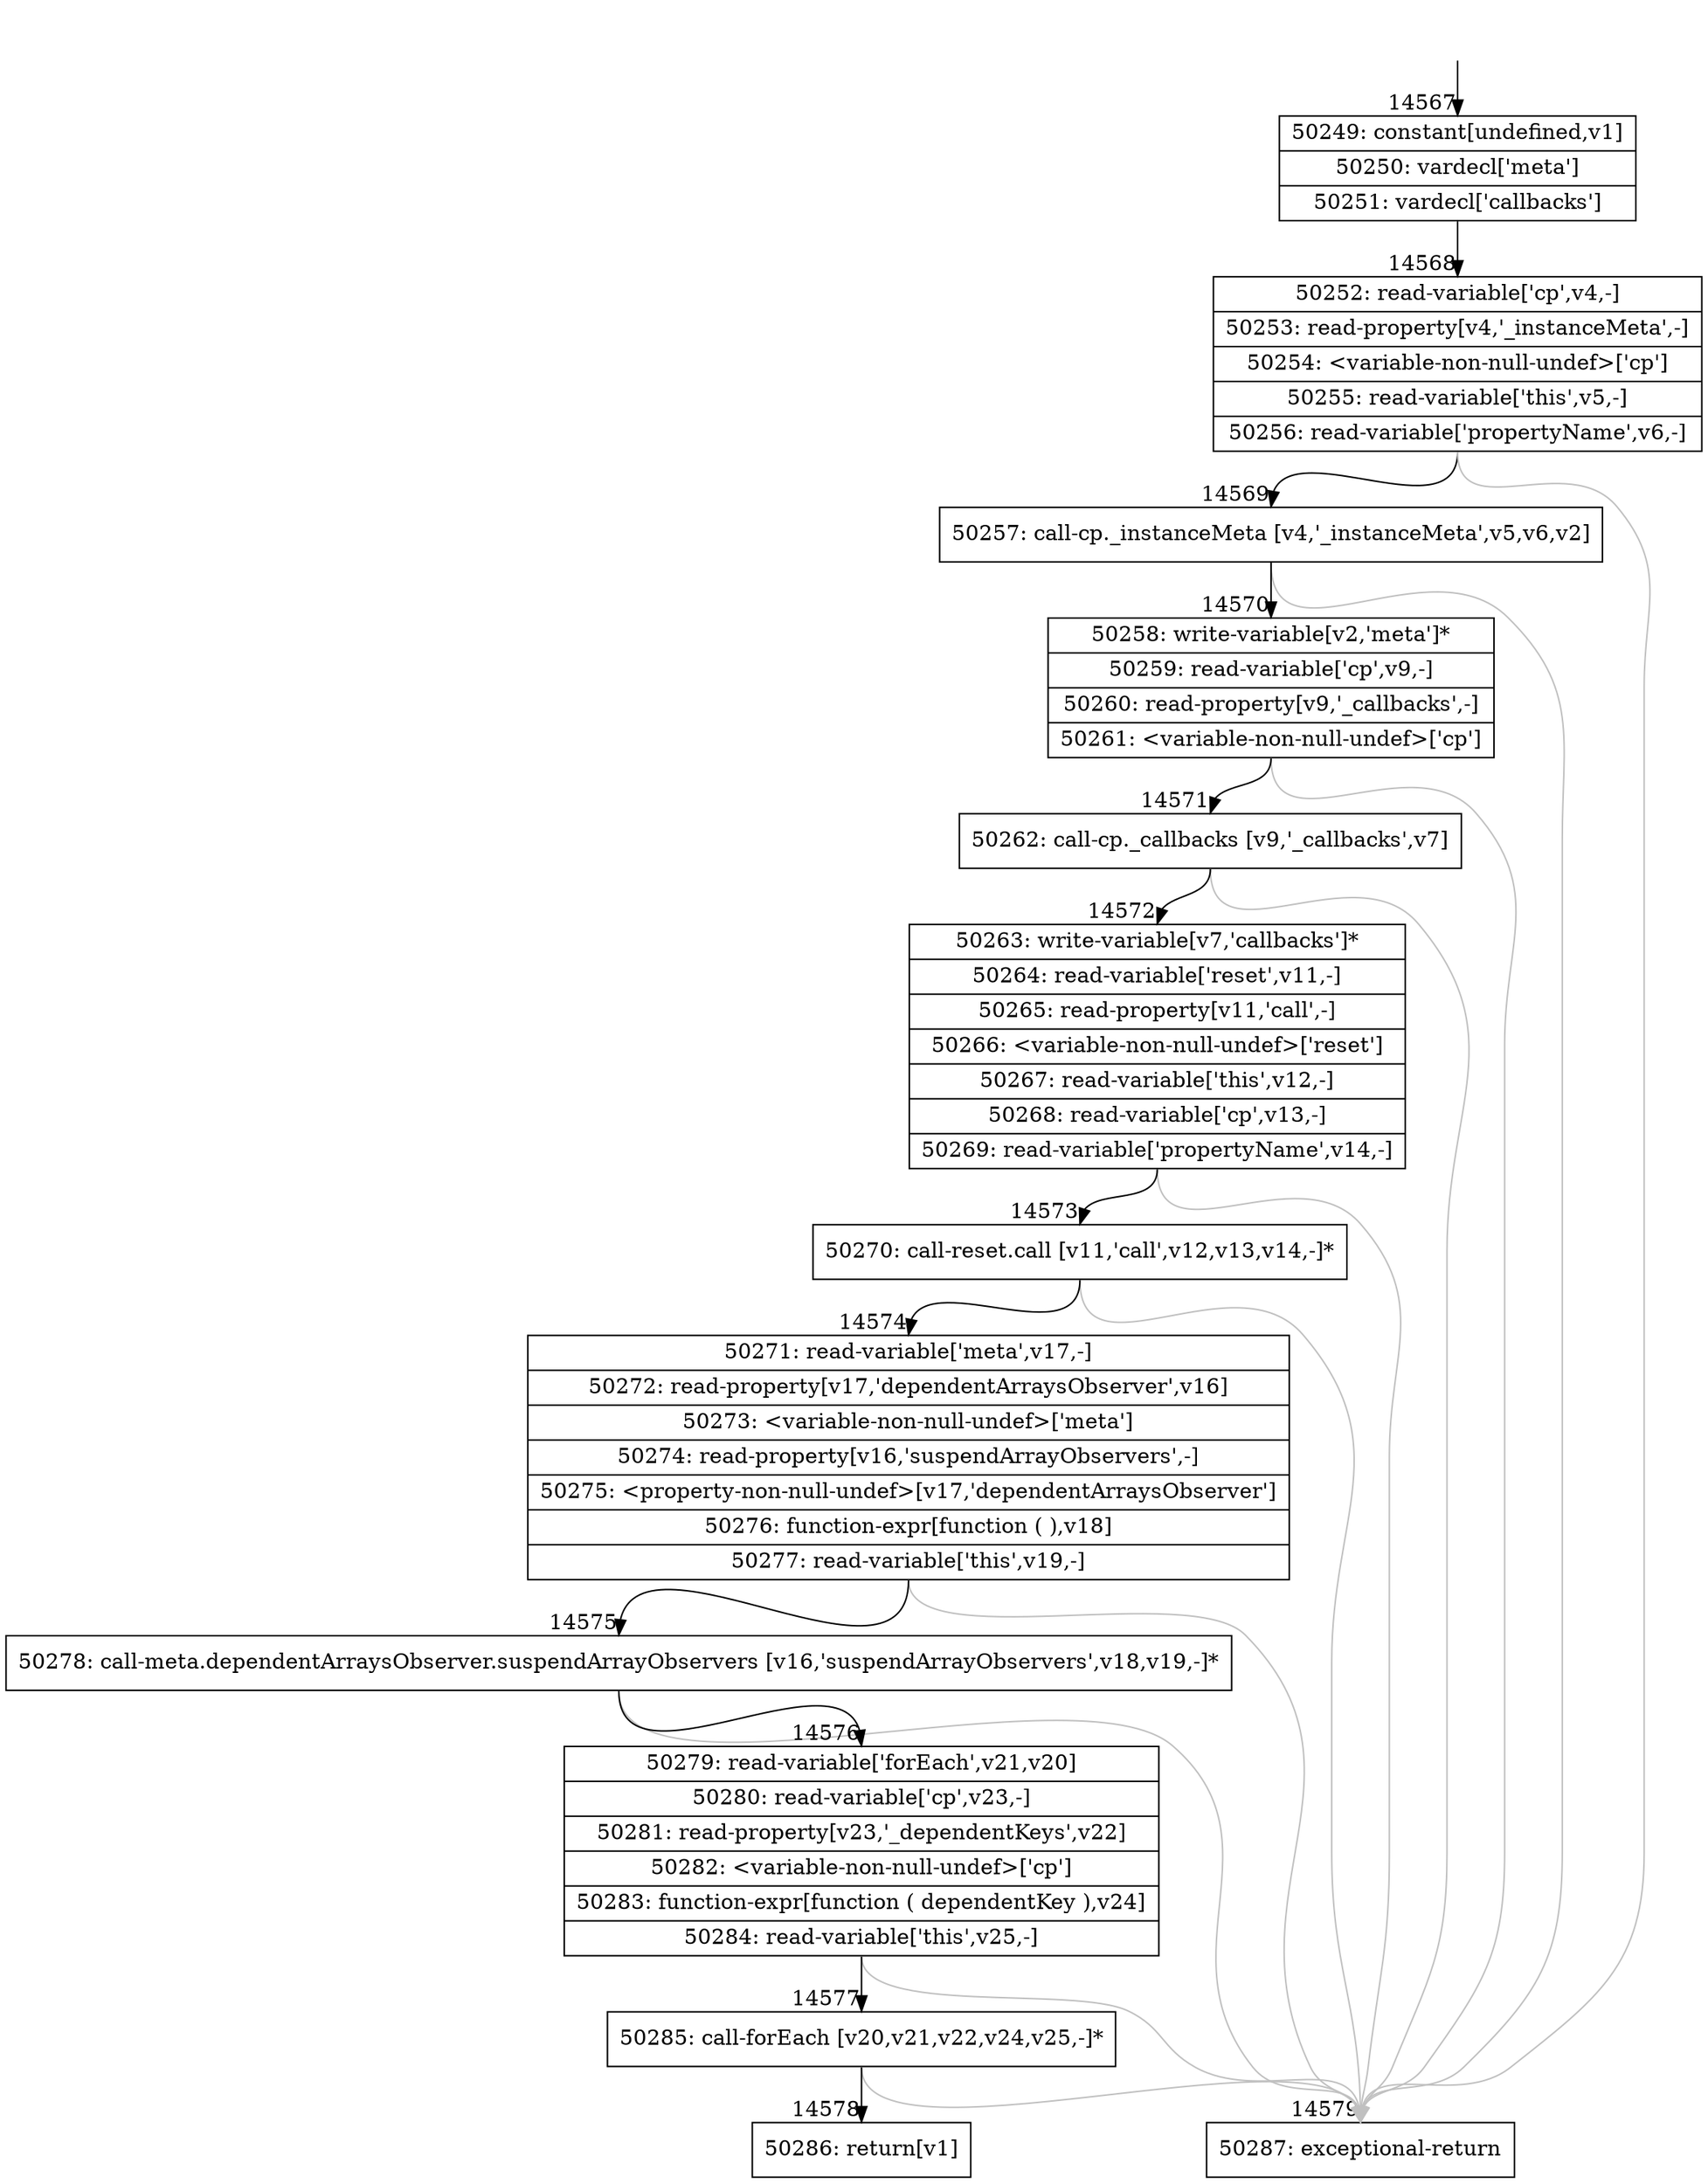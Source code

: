 digraph {
rankdir="TD"
BB_entry1213[shape=none,label=""];
BB_entry1213 -> BB14567 [tailport=s, headport=n, headlabel="    14567"]
BB14567 [shape=record label="{50249: constant[undefined,v1]|50250: vardecl['meta']|50251: vardecl['callbacks']}" ] 
BB14567 -> BB14568 [tailport=s, headport=n, headlabel="      14568"]
BB14568 [shape=record label="{50252: read-variable['cp',v4,-]|50253: read-property[v4,'_instanceMeta',-]|50254: \<variable-non-null-undef\>['cp']|50255: read-variable['this',v5,-]|50256: read-variable['propertyName',v6,-]}" ] 
BB14568 -> BB14569 [tailport=s, headport=n, headlabel="      14569"]
BB14568 -> BB14579 [tailport=s, headport=n, color=gray, headlabel="      14579"]
BB14569 [shape=record label="{50257: call-cp._instanceMeta [v4,'_instanceMeta',v5,v6,v2]}" ] 
BB14569 -> BB14570 [tailport=s, headport=n, headlabel="      14570"]
BB14569 -> BB14579 [tailport=s, headport=n, color=gray]
BB14570 [shape=record label="{50258: write-variable[v2,'meta']*|50259: read-variable['cp',v9,-]|50260: read-property[v9,'_callbacks',-]|50261: \<variable-non-null-undef\>['cp']}" ] 
BB14570 -> BB14571 [tailport=s, headport=n, headlabel="      14571"]
BB14570 -> BB14579 [tailport=s, headport=n, color=gray]
BB14571 [shape=record label="{50262: call-cp._callbacks [v9,'_callbacks',v7]}" ] 
BB14571 -> BB14572 [tailport=s, headport=n, headlabel="      14572"]
BB14571 -> BB14579 [tailport=s, headport=n, color=gray]
BB14572 [shape=record label="{50263: write-variable[v7,'callbacks']*|50264: read-variable['reset',v11,-]|50265: read-property[v11,'call',-]|50266: \<variable-non-null-undef\>['reset']|50267: read-variable['this',v12,-]|50268: read-variable['cp',v13,-]|50269: read-variable['propertyName',v14,-]}" ] 
BB14572 -> BB14573 [tailport=s, headport=n, headlabel="      14573"]
BB14572 -> BB14579 [tailport=s, headport=n, color=gray]
BB14573 [shape=record label="{50270: call-reset.call [v11,'call',v12,v13,v14,-]*}" ] 
BB14573 -> BB14574 [tailport=s, headport=n, headlabel="      14574"]
BB14573 -> BB14579 [tailport=s, headport=n, color=gray]
BB14574 [shape=record label="{50271: read-variable['meta',v17,-]|50272: read-property[v17,'dependentArraysObserver',v16]|50273: \<variable-non-null-undef\>['meta']|50274: read-property[v16,'suspendArrayObservers',-]|50275: \<property-non-null-undef\>[v17,'dependentArraysObserver']|50276: function-expr[function ( ),v18]|50277: read-variable['this',v19,-]}" ] 
BB14574 -> BB14575 [tailport=s, headport=n, headlabel="      14575"]
BB14574 -> BB14579 [tailport=s, headport=n, color=gray]
BB14575 [shape=record label="{50278: call-meta.dependentArraysObserver.suspendArrayObservers [v16,'suspendArrayObservers',v18,v19,-]*}" ] 
BB14575 -> BB14576 [tailport=s, headport=n, headlabel="      14576"]
BB14575 -> BB14579 [tailport=s, headport=n, color=gray]
BB14576 [shape=record label="{50279: read-variable['forEach',v21,v20]|50280: read-variable['cp',v23,-]|50281: read-property[v23,'_dependentKeys',v22]|50282: \<variable-non-null-undef\>['cp']|50283: function-expr[function ( dependentKey ),v24]|50284: read-variable['this',v25,-]}" ] 
BB14576 -> BB14577 [tailport=s, headport=n, headlabel="      14577"]
BB14576 -> BB14579 [tailport=s, headport=n, color=gray]
BB14577 [shape=record label="{50285: call-forEach [v20,v21,v22,v24,v25,-]*}" ] 
BB14577 -> BB14578 [tailport=s, headport=n, headlabel="      14578"]
BB14577 -> BB14579 [tailport=s, headport=n, color=gray]
BB14578 [shape=record label="{50286: return[v1]}" ] 
BB14579 [shape=record label="{50287: exceptional-return}" ] 
//#$~ 26714
}
